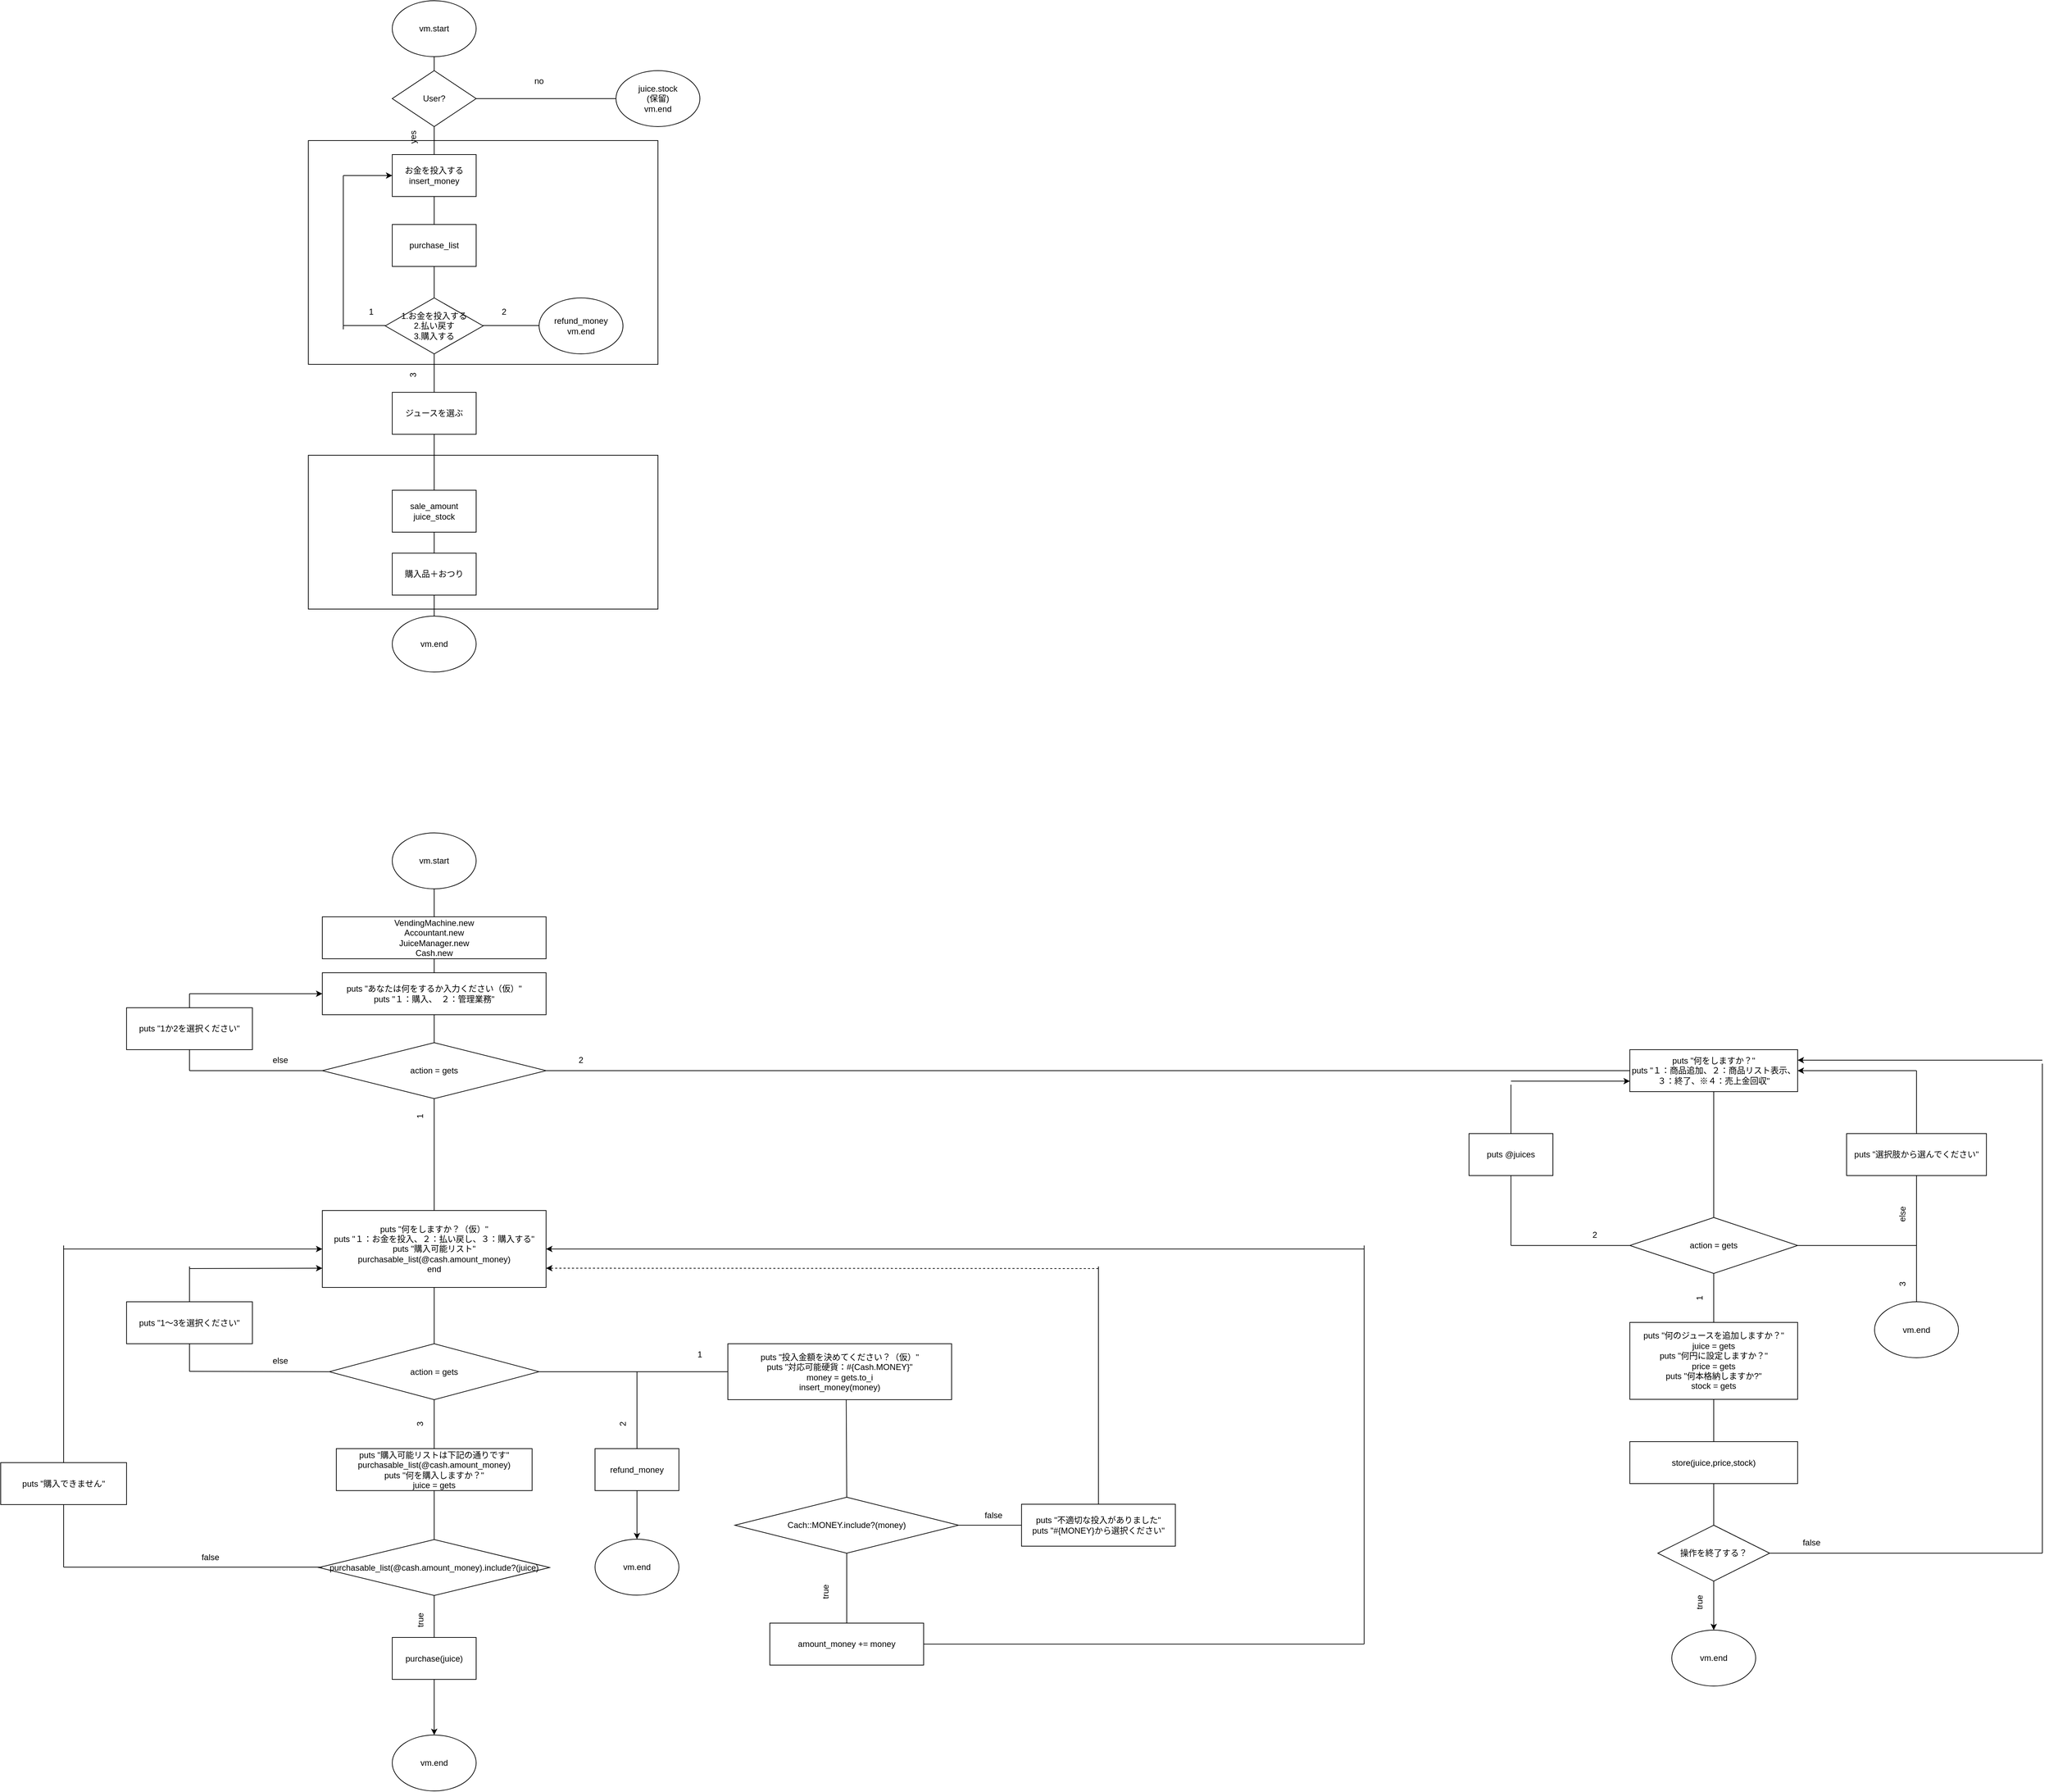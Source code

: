 <mxfile>
    <diagram id="SzvMh6hhFMj7fopTZQoL" name="ページ1">
        <mxGraphModel dx="4267" dy="2257" grid="1" gridSize="10" guides="1" tooltips="1" connect="1" arrows="1" fold="1" page="1" pageScale="1" pageWidth="827" pageHeight="1169" math="0" shadow="0">
            <root>
                <mxCell id="0"/>
                <mxCell id="1" parent="0"/>
                <mxCell id="32" value="" style="rounded=0;whiteSpace=wrap;html=1;" parent="1" vertex="1">
                    <mxGeometry x="30" y="810" width="500" height="220" as="geometry"/>
                </mxCell>
                <mxCell id="30" value="" style="rounded=0;whiteSpace=wrap;html=1;" parent="1" vertex="1">
                    <mxGeometry x="30" y="360" width="500" height="320" as="geometry"/>
                </mxCell>
                <mxCell id="5" value="" style="endArrow=none;html=1;entryX=0.5;entryY=1;entryDx=0;entryDy=0;" parent="1" source="3" target="2" edge="1">
                    <mxGeometry width="50" height="50" relative="1" as="geometry">
                        <mxPoint x="350" y="510" as="sourcePoint"/>
                        <mxPoint x="400" y="460" as="targetPoint"/>
                    </mxGeometry>
                </mxCell>
                <mxCell id="2" value="vm.start" style="ellipse;whiteSpace=wrap;html=1;" parent="1" vertex="1">
                    <mxGeometry x="150" y="160" width="120" height="80" as="geometry"/>
                </mxCell>
                <mxCell id="3" value="vm.end" style="ellipse;whiteSpace=wrap;html=1;" parent="1" vertex="1">
                    <mxGeometry x="150" y="1040" width="120" height="80" as="geometry"/>
                </mxCell>
                <mxCell id="4" value="お金を投入する&lt;br&gt;insert_money" style="rounded=0;whiteSpace=wrap;html=1;" parent="1" vertex="1">
                    <mxGeometry x="150" y="380" width="120" height="60" as="geometry"/>
                </mxCell>
                <mxCell id="7" value="yes" style="text;html=1;strokeColor=none;fillColor=none;align=center;verticalAlign=middle;whiteSpace=wrap;rounded=0;rotation=-90;" parent="1" vertex="1">
                    <mxGeometry x="150" y="340" width="60" height="30" as="geometry"/>
                </mxCell>
                <mxCell id="8" value="no" style="text;html=1;strokeColor=none;fillColor=none;align=center;verticalAlign=middle;whiteSpace=wrap;rounded=0;" parent="1" vertex="1">
                    <mxGeometry x="330" y="260" width="60" height="30" as="geometry"/>
                </mxCell>
                <mxCell id="10" value="" style="endArrow=none;html=1;exitX=1;exitY=0.5;exitDx=0;exitDy=0;entryX=0;entryY=0.5;entryDx=0;entryDy=0;" parent="1" source="6" edge="1">
                    <mxGeometry width="50" height="50" relative="1" as="geometry">
                        <mxPoint x="350" y="500" as="sourcePoint"/>
                        <mxPoint x="470" y="300" as="targetPoint"/>
                    </mxGeometry>
                </mxCell>
                <mxCell id="12" value="purchase_list" style="rounded=0;whiteSpace=wrap;html=1;" parent="1" vertex="1">
                    <mxGeometry x="150" y="480" width="120" height="60" as="geometry"/>
                </mxCell>
                <mxCell id="14" value="3" style="text;html=1;strokeColor=none;fillColor=none;align=center;verticalAlign=middle;whiteSpace=wrap;rounded=0;rotation=-90;" parent="1" vertex="1">
                    <mxGeometry x="150" y="680" width="60" height="30" as="geometry"/>
                </mxCell>
                <mxCell id="15" value="1" style="text;html=1;strokeColor=none;fillColor=none;align=center;verticalAlign=middle;whiteSpace=wrap;rounded=0;" parent="1" vertex="1">
                    <mxGeometry x="90" y="590" width="60" height="30" as="geometry"/>
                </mxCell>
                <mxCell id="6" value="User?" style="rhombus;whiteSpace=wrap;html=1;" parent="1" vertex="1">
                    <mxGeometry x="150" y="260" width="120" height="80" as="geometry"/>
                </mxCell>
                <mxCell id="16" value="" style="endArrow=none;html=1;exitX=0;exitY=0.5;exitDx=0;exitDy=0;" parent="1" edge="1">
                    <mxGeometry width="50" height="50" relative="1" as="geometry">
                        <mxPoint x="150" y="624.5" as="sourcePoint"/>
                        <mxPoint x="80" y="624.5" as="targetPoint"/>
                    </mxGeometry>
                </mxCell>
                <mxCell id="17" value="" style="endArrow=none;html=1;" parent="1" edge="1">
                    <mxGeometry width="50" height="50" relative="1" as="geometry">
                        <mxPoint x="80" y="630" as="sourcePoint"/>
                        <mxPoint x="80" y="410" as="targetPoint"/>
                    </mxGeometry>
                </mxCell>
                <mxCell id="18" value="" style="endArrow=none;html=1;exitX=1;exitY=0.5;exitDx=0;exitDy=0;" parent="1" edge="1">
                    <mxGeometry width="50" height="50" relative="1" as="geometry">
                        <mxPoint x="270" y="624.5" as="sourcePoint"/>
                        <mxPoint x="360" y="624.5" as="targetPoint"/>
                    </mxGeometry>
                </mxCell>
                <mxCell id="19" value="2" style="text;html=1;strokeColor=none;fillColor=none;align=center;verticalAlign=middle;whiteSpace=wrap;rounded=0;" parent="1" vertex="1">
                    <mxGeometry x="280" y="590" width="60" height="30" as="geometry"/>
                </mxCell>
                <mxCell id="20" value="1.お金を投入する&lt;br&gt;2.払い戻す&lt;br&gt;3.購入する" style="rhombus;whiteSpace=wrap;html=1;" parent="1" vertex="1">
                    <mxGeometry x="140" y="585" width="140" height="80" as="geometry"/>
                </mxCell>
                <mxCell id="22" value="ジュースを選ぶ" style="rounded=0;whiteSpace=wrap;html=1;" parent="1" vertex="1">
                    <mxGeometry x="150" y="720" width="120" height="60" as="geometry"/>
                </mxCell>
                <mxCell id="23" value="refund_money&lt;br&gt;vm.end" style="ellipse;whiteSpace=wrap;html=1;" parent="1" vertex="1">
                    <mxGeometry x="360" y="585" width="120" height="80" as="geometry"/>
                </mxCell>
                <mxCell id="24" value="" style="endArrow=classic;html=1;entryX=0;entryY=0.5;entryDx=0;entryDy=0;" parent="1" target="4" edge="1">
                    <mxGeometry width="50" height="50" relative="1" as="geometry">
                        <mxPoint x="80" y="410" as="sourcePoint"/>
                        <mxPoint x="230" y="500" as="targetPoint"/>
                    </mxGeometry>
                </mxCell>
                <mxCell id="25" value="購入品＋おつり" style="rounded=0;whiteSpace=wrap;html=1;" parent="1" vertex="1">
                    <mxGeometry x="150" y="950" width="120" height="60" as="geometry"/>
                </mxCell>
                <mxCell id="26" value="sale_amount&lt;br&gt;juice_stock" style="rounded=0;whiteSpace=wrap;html=1;" parent="1" vertex="1">
                    <mxGeometry x="150" y="860" width="120" height="60" as="geometry"/>
                </mxCell>
                <mxCell id="27" value="juice.stock&lt;br&gt;(保留)&lt;br&gt;vm.end" style="ellipse;whiteSpace=wrap;html=1;" parent="1" vertex="1">
                    <mxGeometry x="470" y="260" width="120" height="80" as="geometry"/>
                </mxCell>
                <mxCell id="33" value="" style="endArrow=none;html=1;entryX=0.5;entryY=1;entryDx=0;entryDy=0;startArrow=none;" parent="1" source="50" target="37" edge="1">
                    <mxGeometry width="50" height="50" relative="1" as="geometry">
                        <mxPoint x="210" y="2350" as="sourcePoint"/>
                        <mxPoint x="210" y="1430" as="targetPoint"/>
                    </mxGeometry>
                </mxCell>
                <mxCell id="34" value="" style="endArrow=none;html=1;entryX=0.5;entryY=1;entryDx=0;entryDy=0;startArrow=none;" parent="1" source="37" target="35" edge="1">
                    <mxGeometry width="50" height="50" relative="1" as="geometry">
                        <mxPoint x="350" y="1820" as="sourcePoint"/>
                        <mxPoint x="400" y="1770" as="targetPoint"/>
                    </mxGeometry>
                </mxCell>
                <mxCell id="35" value="vm.start" style="ellipse;whiteSpace=wrap;html=1;" parent="1" vertex="1">
                    <mxGeometry x="150" y="1350" width="120" height="80" as="geometry"/>
                </mxCell>
                <mxCell id="36" value="vm.end" style="ellipse;whiteSpace=wrap;html=1;" parent="1" vertex="1">
                    <mxGeometry x="1980" y="2490" width="120" height="80" as="geometry"/>
                </mxCell>
                <mxCell id="37" value="VendingMachine.new&lt;br&gt;Accountant.new&lt;br&gt;JuiceManager.new&lt;br&gt;Cash.new" style="rounded=0;whiteSpace=wrap;html=1;" parent="1" vertex="1">
                    <mxGeometry x="50" y="1470" width="320" height="60" as="geometry"/>
                </mxCell>
                <mxCell id="38" value="puts &quot;あなたは何をするか入力ください（仮）&quot;&lt;br&gt;puts &quot;１：購入、　２：管理業務&quot;" style="rounded=0;whiteSpace=wrap;html=1;" parent="1" vertex="1">
                    <mxGeometry x="50" y="1550" width="320" height="60" as="geometry"/>
                </mxCell>
                <mxCell id="39" value="action = gets" style="rhombus;whiteSpace=wrap;html=1;" parent="1" vertex="1">
                    <mxGeometry x="50" y="1650" width="320" height="80" as="geometry"/>
                </mxCell>
                <mxCell id="40" value="1" style="text;html=1;strokeColor=none;fillColor=none;align=center;verticalAlign=middle;whiteSpace=wrap;rounded=0;rotation=-90;" parent="1" vertex="1">
                    <mxGeometry x="160" y="1740" width="60" height="30" as="geometry"/>
                </mxCell>
                <mxCell id="41" value="2" style="text;html=1;strokeColor=none;fillColor=none;align=center;verticalAlign=middle;whiteSpace=wrap;rounded=0;" parent="1" vertex="1">
                    <mxGeometry x="390" y="1660" width="60" height="30" as="geometry"/>
                </mxCell>
                <mxCell id="42" value="" style="endArrow=none;html=1;entryX=1;entryY=0.5;entryDx=0;entryDy=0;exitX=0;exitY=0.5;exitDx=0;exitDy=0;" parent="1" source="43" target="39" edge="1">
                    <mxGeometry width="50" height="50" relative="1" as="geometry">
                        <mxPoint x="640.0" y="1690" as="sourcePoint"/>
                        <mxPoint x="220" y="1720" as="targetPoint"/>
                    </mxGeometry>
                </mxCell>
                <mxCell id="43" value="puts &quot;何をしますか？&quot;&lt;br&gt;puts &quot;１：商品追加、２：商品リスト表示、３：終了、※４：売上金回収&quot;" style="rounded=0;whiteSpace=wrap;html=1;" parent="1" vertex="1">
                    <mxGeometry x="1920" y="1660" width="240" height="60" as="geometry"/>
                </mxCell>
                <mxCell id="44" value="" style="endArrow=none;html=1;exitX=0;exitY=0.5;exitDx=0;exitDy=0;" parent="1" source="39" edge="1">
                    <mxGeometry width="50" height="50" relative="1" as="geometry">
                        <mxPoint x="40" y="1690" as="sourcePoint"/>
                        <mxPoint x="-140" y="1690.0" as="targetPoint"/>
                    </mxGeometry>
                </mxCell>
                <mxCell id="45" value="else" style="text;html=1;strokeColor=none;fillColor=none;align=center;verticalAlign=middle;whiteSpace=wrap;rounded=0;" parent="1" vertex="1">
                    <mxGeometry x="-40" y="1660" width="60" height="30" as="geometry"/>
                </mxCell>
                <mxCell id="46" value="" style="endArrow=none;html=1;" parent="1" edge="1">
                    <mxGeometry width="50" height="50" relative="1" as="geometry">
                        <mxPoint x="-140" y="1690.0" as="sourcePoint"/>
                        <mxPoint x="-140" y="1580.0" as="targetPoint"/>
                    </mxGeometry>
                </mxCell>
                <mxCell id="47" value="" style="endArrow=classic;html=1;entryX=0;entryY=0.5;entryDx=0;entryDy=0;" parent="1" target="38" edge="1">
                    <mxGeometry width="50" height="50" relative="1" as="geometry">
                        <mxPoint x="-140" y="1580.0" as="sourcePoint"/>
                        <mxPoint x="220" y="1610" as="targetPoint"/>
                    </mxGeometry>
                </mxCell>
                <mxCell id="48" value="puts &quot;1か2を選択ください&quot;" style="rounded=0;whiteSpace=wrap;html=1;" parent="1" vertex="1">
                    <mxGeometry x="-230" y="1600" width="180" height="60" as="geometry"/>
                </mxCell>
                <mxCell id="49" value="puts &quot;何をしますか？（仮）&quot;&lt;br&gt;puts &quot;１：お金を投入、２：払い戻し、３：購入する&quot;&lt;br&gt;puts &quot;購入可能リスト&quot;&lt;br&gt;purchasable_list(@cash.amount_money)&lt;br&gt;end" style="rounded=0;whiteSpace=wrap;html=1;" parent="1" vertex="1">
                    <mxGeometry x="50" y="1890" width="320" height="110" as="geometry"/>
                </mxCell>
                <mxCell id="50" value="action = gets" style="rhombus;whiteSpace=wrap;html=1;" parent="1" vertex="1">
                    <mxGeometry x="60" y="2080.5" width="300" height="80" as="geometry"/>
                </mxCell>
                <mxCell id="51" value="" style="endArrow=none;html=1;exitX=0;exitY=0.5;exitDx=0;exitDy=0;" parent="1" source="50" edge="1">
                    <mxGeometry width="50" height="50" relative="1" as="geometry">
                        <mxPoint x="50" y="2120" as="sourcePoint"/>
                        <mxPoint x="-140" y="2120" as="targetPoint"/>
                    </mxGeometry>
                </mxCell>
                <mxCell id="52" value="else" style="text;html=1;strokeColor=none;fillColor=none;align=center;verticalAlign=middle;whiteSpace=wrap;rounded=0;" parent="1" vertex="1">
                    <mxGeometry x="-40" y="2090" width="60" height="30" as="geometry"/>
                </mxCell>
                <mxCell id="53" value="" style="endArrow=none;html=1;" parent="1" edge="1">
                    <mxGeometry width="50" height="50" relative="1" as="geometry">
                        <mxPoint x="-140" y="2120" as="sourcePoint"/>
                        <mxPoint x="-140" y="1970" as="targetPoint"/>
                    </mxGeometry>
                </mxCell>
                <mxCell id="54" value="" style="endArrow=classic;html=1;entryX=0;entryY=0.75;entryDx=0;entryDy=0;" parent="1" target="49" edge="1">
                    <mxGeometry width="50" height="50" relative="1" as="geometry">
                        <mxPoint x="-140" y="1973" as="sourcePoint"/>
                        <mxPoint x="50" y="1944" as="targetPoint"/>
                    </mxGeometry>
                </mxCell>
                <mxCell id="55" value="puts &quot;1～3を選択ください&quot;" style="rounded=0;whiteSpace=wrap;html=1;" parent="1" vertex="1">
                    <mxGeometry x="-230" y="2020.5" width="180" height="60" as="geometry"/>
                </mxCell>
                <mxCell id="56" value="1" style="text;html=1;strokeColor=none;fillColor=none;align=center;verticalAlign=middle;whiteSpace=wrap;rounded=0;rotation=0;" parent="1" vertex="1">
                    <mxGeometry x="560" y="2080.5" width="60" height="30" as="geometry"/>
                </mxCell>
                <mxCell id="57" value="Cach::MONEY.include?(money)" style="rhombus;whiteSpace=wrap;html=1;" parent="1" vertex="1">
                    <mxGeometry x="640" y="2300" width="320" height="80" as="geometry"/>
                </mxCell>
                <mxCell id="58" value="" style="endArrow=none;html=1;entryX=0.5;entryY=1;entryDx=0;entryDy=0;exitX=0.5;exitY=0;exitDx=0;exitDy=0;" parent="1" source="62" target="57" edge="1">
                    <mxGeometry width="50" height="50" relative="1" as="geometry">
                        <mxPoint x="370" y="2620" as="sourcePoint"/>
                        <mxPoint x="370" y="1900" as="targetPoint"/>
                    </mxGeometry>
                </mxCell>
                <mxCell id="59" value="puts &quot;投入金額を決めてください？（仮）&quot;&lt;br&gt;puts &quot;対応可能硬貨：#{Cash.MONEY}&quot;&lt;br&gt;money = gets.to_i&lt;br&gt;insert_money(money)" style="rounded=0;whiteSpace=wrap;html=1;" parent="1" vertex="1">
                    <mxGeometry x="630" y="2080.5" width="320" height="80" as="geometry"/>
                </mxCell>
                <mxCell id="60" value="" style="endArrow=none;html=1;entryX=1;entryY=0.5;entryDx=0;entryDy=0;exitX=0;exitY=0.5;exitDx=0;exitDy=0;" parent="1" source="69" target="57" edge="1">
                    <mxGeometry width="50" height="50" relative="1" as="geometry">
                        <mxPoint x="1160" y="2450.5" as="sourcePoint"/>
                        <mxPoint x="955" y="2450.5" as="targetPoint"/>
                    </mxGeometry>
                </mxCell>
                <mxCell id="61" value="false" style="text;html=1;strokeColor=none;fillColor=none;align=center;verticalAlign=middle;whiteSpace=wrap;rounded=0;" parent="1" vertex="1">
                    <mxGeometry x="980" y="2310.5" width="60" height="30" as="geometry"/>
                </mxCell>
                <mxCell id="62" value="amount_money += money" style="rounded=0;whiteSpace=wrap;html=1;" parent="1" vertex="1">
                    <mxGeometry x="690" y="2480" width="220" height="60" as="geometry"/>
                </mxCell>
                <mxCell id="63" value="" style="endArrow=none;html=1;exitX=1;exitY=0.5;exitDx=0;exitDy=0;entryX=0;entryY=0.5;entryDx=0;entryDy=0;" parent="1" source="50" target="59" edge="1">
                    <mxGeometry width="50" height="50" relative="1" as="geometry">
                        <mxPoint x="470" y="2120" as="sourcePoint"/>
                        <mxPoint x="470" y="2121" as="targetPoint"/>
                        <Array as="points"/>
                    </mxGeometry>
                </mxCell>
                <mxCell id="64" value="" style="endArrow=none;html=1;exitX=1;exitY=0.5;exitDx=0;exitDy=0;" parent="1" source="62" edge="1">
                    <mxGeometry width="50" height="50" relative="1" as="geometry">
                        <mxPoint x="280" y="2510" as="sourcePoint"/>
                        <mxPoint x="1540" y="2510" as="targetPoint"/>
                    </mxGeometry>
                </mxCell>
                <mxCell id="65" value="" style="endArrow=none;html=1;" parent="1" edge="1">
                    <mxGeometry width="50" height="50" relative="1" as="geometry">
                        <mxPoint x="1540" y="2510" as="sourcePoint"/>
                        <mxPoint x="1540" y="1940" as="targetPoint"/>
                    </mxGeometry>
                </mxCell>
                <mxCell id="66" value="" style="endArrow=classic;html=1;entryX=1;entryY=0.5;entryDx=0;entryDy=0;" parent="1" target="49" edge="1">
                    <mxGeometry width="50" height="50" relative="1" as="geometry">
                        <mxPoint x="1540" y="1945" as="sourcePoint"/>
                        <mxPoint x="750" y="1920" as="targetPoint"/>
                    </mxGeometry>
                </mxCell>
                <mxCell id="67" value="" style="endArrow=none;html=1;entryX=0.529;entryY=0.999;entryDx=0;entryDy=0;entryPerimeter=0;exitX=0.5;exitY=0;exitDx=0;exitDy=0;" parent="1" source="57" target="59" edge="1">
                    <mxGeometry width="50" height="50" relative="1" as="geometry">
                        <mxPoint x="799" y="2230" as="sourcePoint"/>
                        <mxPoint x="540" y="2150" as="targetPoint"/>
                    </mxGeometry>
                </mxCell>
                <mxCell id="68" value="" style="endArrow=none;html=1;exitX=0.5;exitY=0;exitDx=0;exitDy=0;" parent="1" source="69" edge="1">
                    <mxGeometry width="50" height="50" relative="1" as="geometry">
                        <mxPoint x="1160" y="2450" as="sourcePoint"/>
                        <mxPoint x="1160" y="1970" as="targetPoint"/>
                    </mxGeometry>
                </mxCell>
                <mxCell id="69" value="puts &quot;不適切な投入がありました&quot;&lt;br&gt;puts &quot;#{MONEY}から選択ください&quot;" style="rounded=0;whiteSpace=wrap;html=1;" parent="1" vertex="1">
                    <mxGeometry x="1050" y="2310" width="220" height="60" as="geometry"/>
                </mxCell>
                <mxCell id="70" value="" style="endArrow=none;html=1;entryX=0.5;entryY=1;entryDx=0;entryDy=0;" parent="1" target="50" edge="1">
                    <mxGeometry width="50" height="50" relative="1" as="geometry">
                        <mxPoint x="210" y="2230" as="sourcePoint"/>
                        <mxPoint x="420" y="2150" as="targetPoint"/>
                    </mxGeometry>
                </mxCell>
                <mxCell id="71" value="puts &quot;購入可能リストは下記の通りです&quot;&lt;br&gt;purchasable_list(@cash.amount_money)&lt;br&gt;puts &quot;何を購入しますか？&quot;&lt;br&gt;juice = gets" style="rounded=0;whiteSpace=wrap;html=1;" parent="1" vertex="1">
                    <mxGeometry x="70" y="2230.5" width="280" height="60" as="geometry"/>
                </mxCell>
                <mxCell id="72" value="" style="endArrow=none;html=1;entryX=0.5;entryY=1;entryDx=0;entryDy=0;" parent="1" target="71" edge="1">
                    <mxGeometry width="50" height="50" relative="1" as="geometry">
                        <mxPoint x="210.0" y="2500.5" as="sourcePoint"/>
                        <mxPoint x="200" y="2310.5" as="targetPoint"/>
                    </mxGeometry>
                </mxCell>
                <mxCell id="73" value="purchasable_list(@cash.amount_money).include?(juice)" style="rhombus;whiteSpace=wrap;html=1;" parent="1" vertex="1">
                    <mxGeometry x="45" y="2360.5" width="330" height="80" as="geometry"/>
                </mxCell>
                <mxCell id="74" value="true" style="text;html=1;strokeColor=none;fillColor=none;align=center;verticalAlign=middle;whiteSpace=wrap;rounded=0;rotation=-90;" parent="1" vertex="1">
                    <mxGeometry x="160" y="2460.5" width="60" height="30" as="geometry"/>
                </mxCell>
                <mxCell id="75" value="false" style="text;html=1;strokeColor=none;fillColor=none;align=center;verticalAlign=middle;whiteSpace=wrap;rounded=0;" parent="1" vertex="1">
                    <mxGeometry x="-140" y="2370.5" width="60" height="30" as="geometry"/>
                </mxCell>
                <mxCell id="76" value="" style="endArrow=none;html=1;" parent="1" edge="1">
                    <mxGeometry width="50" height="50" relative="1" as="geometry">
                        <mxPoint x="50" y="2400" as="sourcePoint"/>
                        <mxPoint x="-320" y="2400" as="targetPoint"/>
                    </mxGeometry>
                </mxCell>
                <mxCell id="77" value="" style="endArrow=none;html=1;" parent="1" edge="1">
                    <mxGeometry width="50" height="50" relative="1" as="geometry">
                        <mxPoint x="-320" y="2400" as="sourcePoint"/>
                        <mxPoint x="-320" y="1940" as="targetPoint"/>
                    </mxGeometry>
                </mxCell>
                <mxCell id="78" value="puts &quot;購入できません&quot;" style="rounded=0;whiteSpace=wrap;html=1;" parent="1" vertex="1">
                    <mxGeometry x="-410" y="2250.5" width="180" height="60" as="geometry"/>
                </mxCell>
                <mxCell id="79" value="purchase(juice)" style="rounded=0;whiteSpace=wrap;html=1;" parent="1" vertex="1">
                    <mxGeometry x="150" y="2500.5" width="120" height="60" as="geometry"/>
                </mxCell>
                <mxCell id="80" value="vm.end" style="ellipse;whiteSpace=wrap;html=1;" parent="1" vertex="1">
                    <mxGeometry x="150" y="2640" width="120" height="80" as="geometry"/>
                </mxCell>
                <mxCell id="81" value="" style="endArrow=classic;html=1;entryX=0;entryY=0.5;entryDx=0;entryDy=0;" parent="1" target="49" edge="1">
                    <mxGeometry width="50" height="50" relative="1" as="geometry">
                        <mxPoint x="-320" y="1945" as="sourcePoint"/>
                        <mxPoint x="80" y="2080" as="targetPoint"/>
                    </mxGeometry>
                </mxCell>
                <mxCell id="82" value="" style="endArrow=none;html=1;entryX=0.5;entryY=1;entryDx=0;entryDy=0;exitX=0.5;exitY=0;exitDx=0;exitDy=0;" parent="1" target="79" edge="1">
                    <mxGeometry width="50" height="50" relative="1" as="geometry">
                        <mxPoint x="210" y="2620" as="sourcePoint"/>
                        <mxPoint x="130" y="2530" as="targetPoint"/>
                    </mxGeometry>
                </mxCell>
                <mxCell id="83" value="" style="endArrow=classic;html=1;exitX=0.5;exitY=1;exitDx=0;exitDy=0;entryX=0.5;entryY=0;entryDx=0;entryDy=0;" parent="1" target="80" edge="1">
                    <mxGeometry width="50" height="50" relative="1" as="geometry">
                        <mxPoint x="210" y="2590" as="sourcePoint"/>
                        <mxPoint x="130" y="2570" as="targetPoint"/>
                    </mxGeometry>
                </mxCell>
                <mxCell id="84" value="3" style="text;html=1;strokeColor=none;fillColor=none;align=center;verticalAlign=middle;whiteSpace=wrap;rounded=0;rotation=-90;" parent="1" vertex="1">
                    <mxGeometry x="160" y="2180" width="60" height="30" as="geometry"/>
                </mxCell>
                <mxCell id="85" value="" style="endArrow=none;html=1;" parent="1" edge="1">
                    <mxGeometry width="50" height="50" relative="1" as="geometry">
                        <mxPoint x="500" y="2240" as="sourcePoint"/>
                        <mxPoint x="500" y="2120" as="targetPoint"/>
                    </mxGeometry>
                </mxCell>
                <mxCell id="86" value="refund_money" style="rounded=0;whiteSpace=wrap;html=1;" parent="1" vertex="1">
                    <mxGeometry x="440" y="2230.5" width="120" height="60" as="geometry"/>
                </mxCell>
                <mxCell id="87" value="vm.end" style="ellipse;whiteSpace=wrap;html=1;" parent="1" vertex="1">
                    <mxGeometry x="440" y="2360" width="120" height="80" as="geometry"/>
                </mxCell>
                <mxCell id="88" value="" style="endArrow=classic;html=1;exitX=0.5;exitY=1;exitDx=0;exitDy=0;" parent="1" source="86" target="87" edge="1">
                    <mxGeometry width="50" height="50" relative="1" as="geometry">
                        <mxPoint x="530" y="2520" as="sourcePoint"/>
                        <mxPoint x="580" y="2470" as="targetPoint"/>
                    </mxGeometry>
                </mxCell>
                <mxCell id="89" value="2" style="text;html=1;strokeColor=none;fillColor=none;align=center;verticalAlign=middle;whiteSpace=wrap;rounded=0;rotation=-90;" parent="1" vertex="1">
                    <mxGeometry x="450" y="2180" width="60" height="30" as="geometry"/>
                </mxCell>
                <mxCell id="90" value="true" style="text;html=1;strokeColor=none;fillColor=none;align=center;verticalAlign=middle;whiteSpace=wrap;rounded=0;rotation=-90;" parent="1" vertex="1">
                    <mxGeometry x="740" y="2420" width="60" height="30" as="geometry"/>
                </mxCell>
                <mxCell id="91" value="" style="endArrow=classic;html=1;dashed=1;entryX=1;entryY=0.75;entryDx=0;entryDy=0;" parent="1" target="49" edge="1">
                    <mxGeometry width="50" height="50" relative="1" as="geometry">
                        <mxPoint x="1160" y="1973" as="sourcePoint"/>
                        <mxPoint x="1070" y="2060" as="targetPoint"/>
                    </mxGeometry>
                </mxCell>
                <mxCell id="92" value="action = gets" style="rhombus;whiteSpace=wrap;html=1;" parent="1" vertex="1">
                    <mxGeometry x="1920" y="1900" width="240" height="80" as="geometry"/>
                </mxCell>
                <mxCell id="93" value="" style="endArrow=none;html=1;entryX=0.5;entryY=1;entryDx=0;entryDy=0;" parent="1" source="92" target="43" edge="1">
                    <mxGeometry width="50" height="50" relative="1" as="geometry">
                        <mxPoint x="1940" y="1930" as="sourcePoint"/>
                        <mxPoint x="1990" y="1880" as="targetPoint"/>
                    </mxGeometry>
                </mxCell>
                <mxCell id="94" value="puts &quot;何のジュースを追加しますか？&quot;&lt;br&gt;juice = gets&lt;br&gt;puts &quot;何円に設定しますか？&quot;&lt;br&gt;price = gets&lt;br&gt;puts &quot;何本格納しますか?&quot;&lt;br&gt;stock = gets" style="rounded=0;whiteSpace=wrap;html=1;" parent="1" vertex="1">
                    <mxGeometry x="1920" y="2050" width="240" height="110" as="geometry"/>
                </mxCell>
                <mxCell id="95" value="" style="endArrow=none;html=1;exitX=1;exitY=0.5;exitDx=0;exitDy=0;" parent="1" source="92" edge="1">
                    <mxGeometry width="50" height="50" relative="1" as="geometry">
                        <mxPoint x="1930" y="1870" as="sourcePoint"/>
                        <mxPoint x="2330" y="1940" as="targetPoint"/>
                    </mxGeometry>
                </mxCell>
                <mxCell id="96" value="" style="endArrow=none;html=1;" parent="1" edge="1">
                    <mxGeometry width="50" height="50" relative="1" as="geometry">
                        <mxPoint x="2330" y="2020" as="sourcePoint"/>
                        <mxPoint x="2330" y="1690.0" as="targetPoint"/>
                    </mxGeometry>
                </mxCell>
                <mxCell id="97" value="" style="endArrow=classic;html=1;entryX=1;entryY=0.5;entryDx=0;entryDy=0;" parent="1" target="43" edge="1">
                    <mxGeometry width="50" height="50" relative="1" as="geometry">
                        <mxPoint x="2330" y="1690.0" as="sourcePoint"/>
                        <mxPoint x="1980" y="1710" as="targetPoint"/>
                    </mxGeometry>
                </mxCell>
                <mxCell id="98" value="else" style="text;html=1;strokeColor=none;fillColor=none;align=center;verticalAlign=middle;whiteSpace=wrap;rounded=0;rotation=-89;" parent="1" vertex="1">
                    <mxGeometry x="2280" y="1880" width="60" height="30" as="geometry"/>
                </mxCell>
                <mxCell id="99" value="puts &quot;選択肢から選んでください&quot;" style="rounded=0;whiteSpace=wrap;html=1;" parent="1" vertex="1">
                    <mxGeometry x="2230" y="1780" width="200" height="60" as="geometry"/>
                </mxCell>
                <mxCell id="100" value="" style="endArrow=none;html=1;entryX=0.5;entryY=1;entryDx=0;entryDy=0;exitX=0.5;exitY=0;exitDx=0;exitDy=0;" parent="1" source="94" target="92" edge="1">
                    <mxGeometry width="50" height="50" relative="1" as="geometry">
                        <mxPoint x="1930" y="1960" as="sourcePoint"/>
                        <mxPoint x="1980" y="1910" as="targetPoint"/>
                    </mxGeometry>
                </mxCell>
                <mxCell id="101" value="1" style="text;html=1;strokeColor=none;fillColor=none;align=center;verticalAlign=middle;whiteSpace=wrap;rounded=0;rotation=-90;" parent="1" vertex="1">
                    <mxGeometry x="1990" y="2000" width="60" height="30" as="geometry"/>
                </mxCell>
                <mxCell id="102" value="" style="endArrow=classic;html=1;exitX=0.5;exitY=1;exitDx=0;exitDy=0;entryX=0.5;entryY=0;entryDx=0;entryDy=0;" parent="1" source="94" target="36" edge="1">
                    <mxGeometry width="50" height="50" relative="1" as="geometry">
                        <mxPoint x="2010" y="1940" as="sourcePoint"/>
                        <mxPoint x="2060" y="1890" as="targetPoint"/>
                    </mxGeometry>
                </mxCell>
                <mxCell id="103" value="store(juice,price,stock)" style="rounded=0;whiteSpace=wrap;html=1;" parent="1" vertex="1">
                    <mxGeometry x="1920" y="2220.5" width="240" height="60" as="geometry"/>
                </mxCell>
                <mxCell id="104" value="操作を終了する？" style="rhombus;whiteSpace=wrap;html=1;" parent="1" vertex="1">
                    <mxGeometry x="1960" y="2340" width="160" height="80" as="geometry"/>
                </mxCell>
                <mxCell id="105" value="true" style="text;html=1;strokeColor=none;fillColor=none;align=center;verticalAlign=middle;whiteSpace=wrap;rounded=0;rotation=-90;" parent="1" vertex="1">
                    <mxGeometry x="1990" y="2435" width="60" height="30" as="geometry"/>
                </mxCell>
                <mxCell id="106" value="" style="endArrow=none;html=1;exitX=1;exitY=0.5;exitDx=0;exitDy=0;" parent="1" source="104" edge="1">
                    <mxGeometry width="50" height="50" relative="1" as="geometry">
                        <mxPoint x="2170" y="2320" as="sourcePoint"/>
                        <mxPoint x="2510" y="2380" as="targetPoint"/>
                    </mxGeometry>
                </mxCell>
                <mxCell id="107" value="" style="endArrow=none;html=1;" parent="1" edge="1">
                    <mxGeometry width="50" height="50" relative="1" as="geometry">
                        <mxPoint x="2510" y="2380" as="sourcePoint"/>
                        <mxPoint x="2510" y="1680.0" as="targetPoint"/>
                    </mxGeometry>
                </mxCell>
                <mxCell id="108" value="" style="endArrow=classic;html=1;entryX=1;entryY=0.25;entryDx=0;entryDy=0;" parent="1" target="43" edge="1">
                    <mxGeometry width="50" height="50" relative="1" as="geometry">
                        <mxPoint x="2510" y="1675.0" as="sourcePoint"/>
                        <mxPoint x="2350" y="1870" as="targetPoint"/>
                    </mxGeometry>
                </mxCell>
                <mxCell id="109" value="false" style="text;html=1;strokeColor=none;fillColor=none;align=center;verticalAlign=middle;whiteSpace=wrap;rounded=0;" parent="1" vertex="1">
                    <mxGeometry x="2150" y="2350" width="60" height="30" as="geometry"/>
                </mxCell>
                <mxCell id="110" value="3" style="text;html=1;strokeColor=none;fillColor=none;align=center;verticalAlign=middle;whiteSpace=wrap;rounded=0;rotation=-89;" parent="1" vertex="1">
                    <mxGeometry x="2280.001" y="1979.997" width="60" height="30" as="geometry"/>
                </mxCell>
                <mxCell id="111" value="vm.end" style="ellipse;whiteSpace=wrap;html=1;" parent="1" vertex="1">
                    <mxGeometry x="2270" y="2020.5" width="120" height="80" as="geometry"/>
                </mxCell>
                <mxCell id="112" value="" style="endArrow=none;html=1;entryX=0;entryY=0.5;entryDx=0;entryDy=0;" parent="1" target="92" edge="1">
                    <mxGeometry width="50" height="50" relative="1" as="geometry">
                        <mxPoint x="1750" y="1940" as="sourcePoint"/>
                        <mxPoint x="1900" y="1820" as="targetPoint"/>
                    </mxGeometry>
                </mxCell>
                <mxCell id="113" value="2" style="text;html=1;strokeColor=none;fillColor=none;align=center;verticalAlign=middle;whiteSpace=wrap;rounded=0;" parent="1" vertex="1">
                    <mxGeometry x="1840" y="1910" width="60" height="30" as="geometry"/>
                </mxCell>
                <mxCell id="114" value="" style="endArrow=none;html=1;exitX=0.5;exitY=0;exitDx=0;exitDy=0;" parent="1" source="117" edge="1">
                    <mxGeometry width="50" height="50" relative="1" as="geometry">
                        <mxPoint x="1860" y="1790" as="sourcePoint"/>
                        <mxPoint x="1750" y="1710.0" as="targetPoint"/>
                    </mxGeometry>
                </mxCell>
                <mxCell id="115" value="" style="endArrow=classic;html=1;entryX=0;entryY=0.75;entryDx=0;entryDy=0;" parent="1" target="43" edge="1">
                    <mxGeometry width="50" height="50" relative="1" as="geometry">
                        <mxPoint x="1750" y="1705.0" as="sourcePoint"/>
                        <mxPoint x="1910" y="1740" as="targetPoint"/>
                    </mxGeometry>
                </mxCell>
                <mxCell id="116" value="" style="endArrow=none;html=1;" parent="1" edge="1">
                    <mxGeometry width="50" height="50" relative="1" as="geometry">
                        <mxPoint x="1750" y="1940" as="sourcePoint"/>
                        <mxPoint x="1750" y="1710.0" as="targetPoint"/>
                    </mxGeometry>
                </mxCell>
                <mxCell id="117" value="puts @juices" style="rounded=0;whiteSpace=wrap;html=1;" parent="1" vertex="1">
                    <mxGeometry x="1690" y="1780" width="120" height="60" as="geometry"/>
                </mxCell>
            </root>
        </mxGraphModel>
    </diagram>
</mxfile>